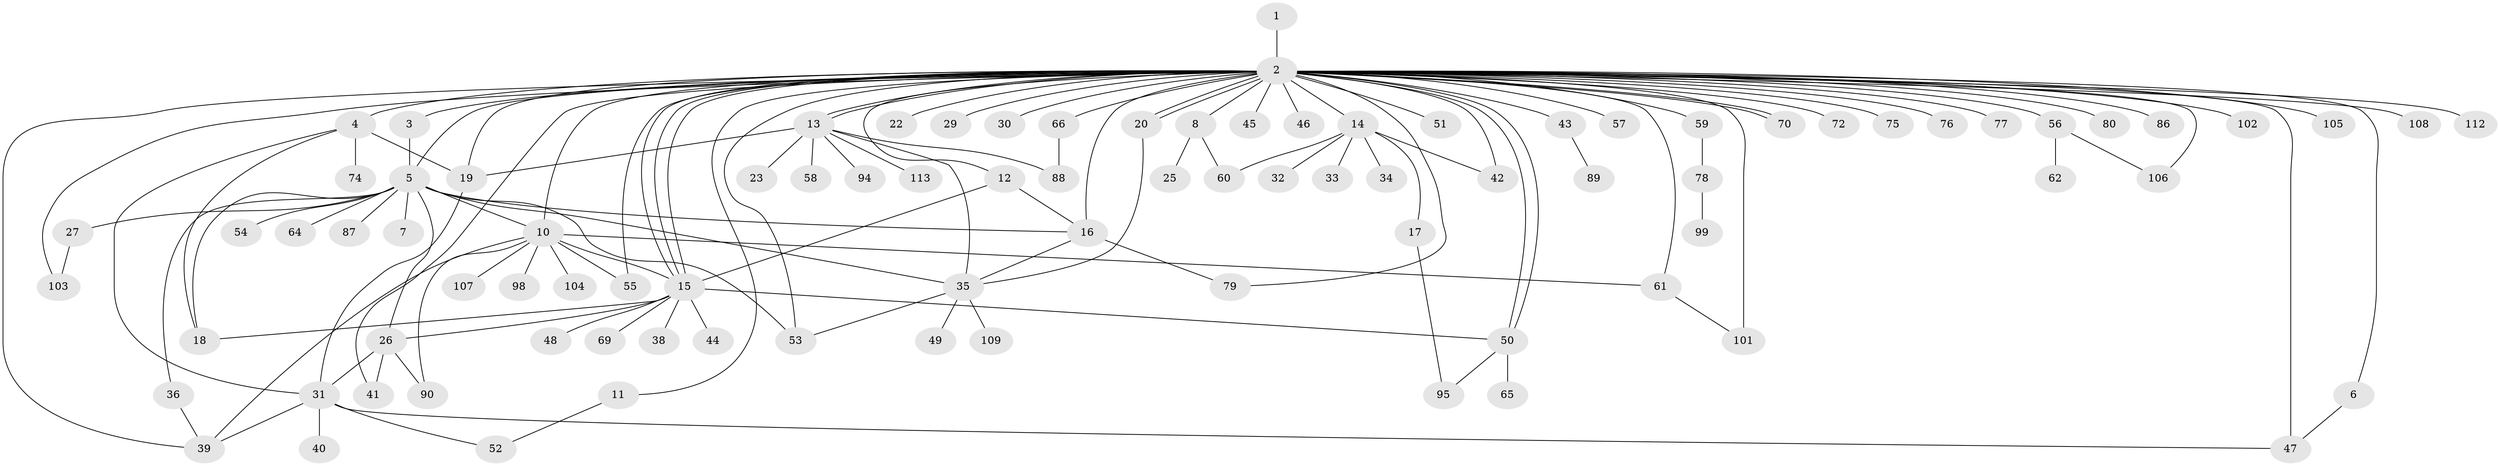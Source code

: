 // original degree distribution, {1: 0.4778761061946903, 59: 0.008849557522123894, 2: 0.22123893805309736, 4: 0.07079646017699115, 14: 0.008849557522123894, 7: 0.008849557522123894, 5: 0.02654867256637168, 9: 0.008849557522123894, 8: 0.035398230088495575, 11: 0.008849557522123894, 3: 0.11504424778761062, 6: 0.008849557522123894}
// Generated by graph-tools (version 1.1) at 2025/11/02/27/25 16:11:11]
// undirected, 90 vertices, 132 edges
graph export_dot {
graph [start="1"]
  node [color=gray90,style=filled];
  1;
  2 [super="+9"];
  3;
  4 [super="+93"];
  5 [super="+97"];
  6;
  7;
  8 [super="+21"];
  10 [super="+85"];
  11;
  12 [super="+63"];
  13 [super="+73"];
  14 [super="+92"];
  15 [super="+24"];
  16 [super="+83"];
  17;
  18;
  19 [super="+28"];
  20 [super="+37"];
  22;
  23;
  25;
  26 [super="+68"];
  27 [super="+67"];
  29;
  30;
  31 [super="+91"];
  32;
  33;
  34;
  35 [super="+82"];
  36;
  38;
  39 [super="+96"];
  40;
  41;
  42 [super="+111"];
  43;
  44;
  45;
  46;
  47;
  48;
  49;
  50;
  51;
  52;
  53 [super="+100"];
  54;
  55;
  56 [super="+81"];
  57;
  58;
  59;
  60;
  61 [super="+71"];
  62;
  64;
  65;
  66;
  69;
  70;
  72;
  74;
  75;
  76;
  77;
  78 [super="+84"];
  79;
  80;
  86;
  87;
  88;
  89;
  90;
  94;
  95 [super="+110"];
  98;
  99;
  101;
  102;
  103;
  104;
  105;
  106;
  107;
  108;
  109;
  112;
  113;
  1 -- 2;
  2 -- 3;
  2 -- 4 [weight=2];
  2 -- 6;
  2 -- 8;
  2 -- 11;
  2 -- 12;
  2 -- 13;
  2 -- 13;
  2 -- 14;
  2 -- 15;
  2 -- 15;
  2 -- 15;
  2 -- 16 [weight=3];
  2 -- 19;
  2 -- 20;
  2 -- 20;
  2 -- 22;
  2 -- 29;
  2 -- 30;
  2 -- 39;
  2 -- 41;
  2 -- 42;
  2 -- 43;
  2 -- 46;
  2 -- 47;
  2 -- 50;
  2 -- 50;
  2 -- 51;
  2 -- 55;
  2 -- 56;
  2 -- 57;
  2 -- 59;
  2 -- 61 [weight=2];
  2 -- 66;
  2 -- 70;
  2 -- 70;
  2 -- 72;
  2 -- 75;
  2 -- 76;
  2 -- 77;
  2 -- 79;
  2 -- 80;
  2 -- 86;
  2 -- 101 [weight=2];
  2 -- 102;
  2 -- 103;
  2 -- 106;
  2 -- 108;
  2 -- 112;
  2 -- 105;
  2 -- 10 [weight=2];
  2 -- 45;
  2 -- 53;
  2 -- 5;
  3 -- 5;
  4 -- 31;
  4 -- 74;
  4 -- 19;
  4 -- 18;
  5 -- 7;
  5 -- 18;
  5 -- 26;
  5 -- 27;
  5 -- 35;
  5 -- 36;
  5 -- 53;
  5 -- 54;
  5 -- 64;
  5 -- 87;
  5 -- 10;
  5 -- 16;
  6 -- 47;
  8 -- 25;
  8 -- 60;
  10 -- 15;
  10 -- 55;
  10 -- 90;
  10 -- 98;
  10 -- 104;
  10 -- 107;
  10 -- 61;
  10 -- 39;
  11 -- 52;
  12 -- 15;
  12 -- 16;
  13 -- 23;
  13 -- 35;
  13 -- 58 [weight=2];
  13 -- 88;
  13 -- 94;
  13 -- 19;
  13 -- 113;
  14 -- 17;
  14 -- 32;
  14 -- 33;
  14 -- 34;
  14 -- 42;
  14 -- 60;
  15 -- 18;
  15 -- 38;
  15 -- 44;
  15 -- 48;
  15 -- 50;
  15 -- 26;
  15 -- 69;
  16 -- 35;
  16 -- 79;
  17 -- 95;
  19 -- 31;
  20 -- 35;
  26 -- 41;
  26 -- 90;
  26 -- 31;
  27 -- 103;
  31 -- 39;
  31 -- 40;
  31 -- 47;
  31 -- 52;
  35 -- 49;
  35 -- 109;
  35 -- 53;
  36 -- 39;
  43 -- 89;
  50 -- 65;
  50 -- 95;
  56 -- 62;
  56 -- 106;
  59 -- 78;
  61 -- 101;
  66 -- 88;
  78 -- 99;
}
